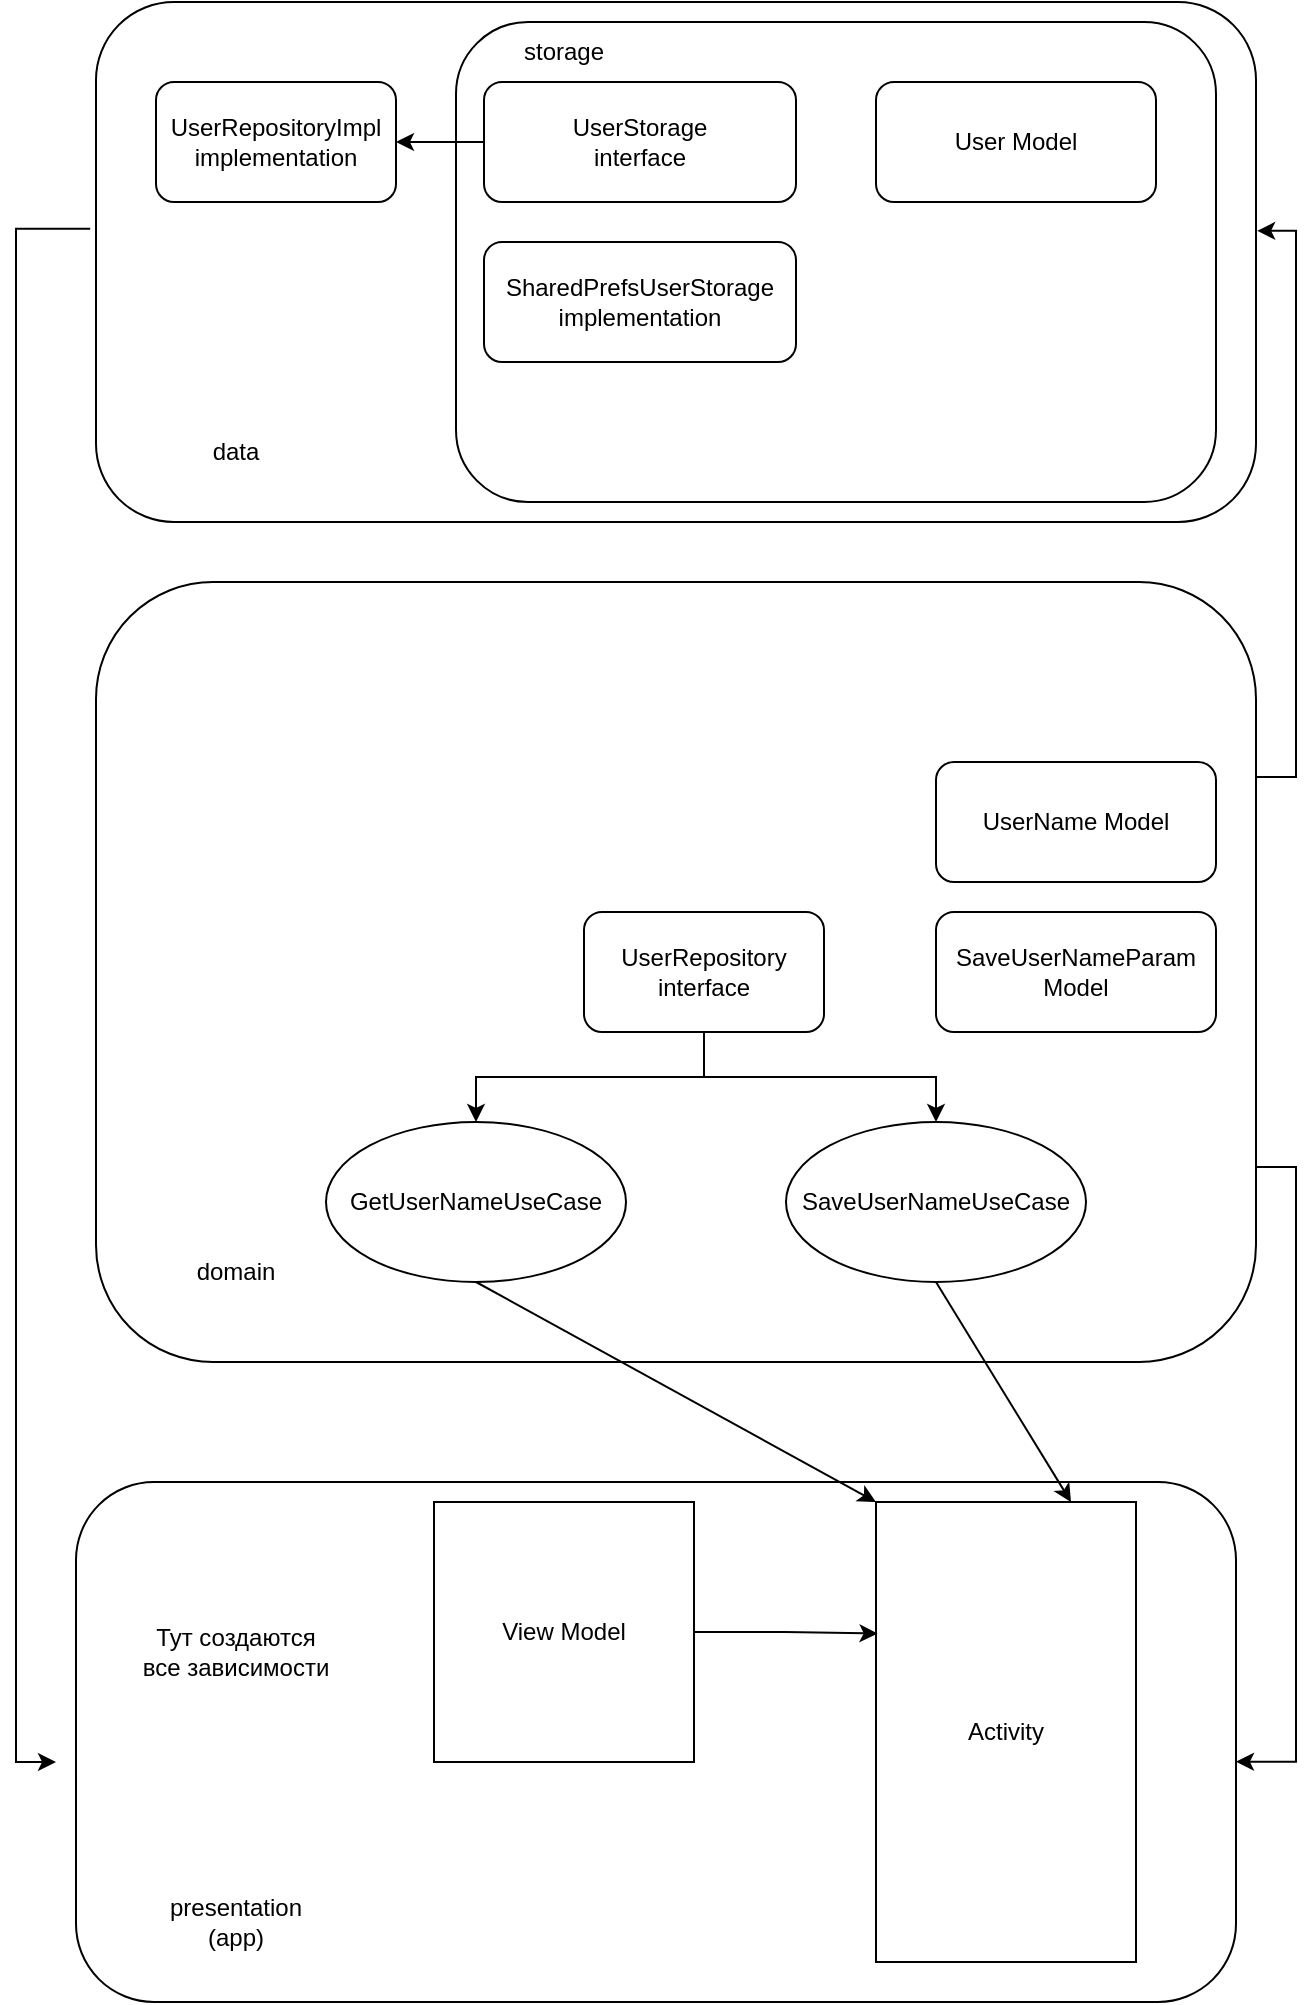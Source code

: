 <mxfile version="20.8.16" type="device"><diagram name="Страница 1" id="L_92r5KCI2PbOaV3jXfY"><mxGraphModel dx="1219" dy="713" grid="1" gridSize="10" guides="1" tooltips="1" connect="1" arrows="1" fold="1" page="1" pageScale="1" pageWidth="827" pageHeight="1169" math="0" shadow="0"><root><mxCell id="0"/><mxCell id="1" parent="0"/><mxCell id="E2G6rEH9y9J8gpdcQE1I-1" value="" style="rounded=1;whiteSpace=wrap;html=1;" parent="1" vertex="1"><mxGeometry x="110" y="830" width="580" height="260" as="geometry"/></mxCell><mxCell id="E2G6rEH9y9J8gpdcQE1I-2" value="Activity" style="rounded=0;whiteSpace=wrap;html=1;direction=south;" parent="1" vertex="1"><mxGeometry x="510" y="840" width="130" height="230" as="geometry"/></mxCell><mxCell id="E2G6rEH9y9J8gpdcQE1I-3" value="presentation&lt;br&gt;(app)" style="text;html=1;strokeColor=none;fillColor=none;align=center;verticalAlign=middle;whiteSpace=wrap;rounded=0;" parent="1" vertex="1"><mxGeometry x="150" y="1035" width="80" height="30" as="geometry"/></mxCell><mxCell id="E2G6rEH9y9J8gpdcQE1I-35" style="edgeStyle=orthogonalEdgeStyle;rounded=0;orthogonalLoop=1;jettySize=auto;html=1;exitX=1;exitY=0.25;exitDx=0;exitDy=0;entryX=1.001;entryY=0.44;entryDx=0;entryDy=0;entryPerimeter=0;" parent="1" source="E2G6rEH9y9J8gpdcQE1I-5" target="E2G6rEH9y9J8gpdcQE1I-15" edge="1"><mxGeometry relative="1" as="geometry"/></mxCell><mxCell id="E2G6rEH9y9J8gpdcQE1I-36" style="edgeStyle=orthogonalEdgeStyle;rounded=0;orthogonalLoop=1;jettySize=auto;html=1;exitX=1;exitY=0.75;exitDx=0;exitDy=0;entryX=1;entryY=0.538;entryDx=0;entryDy=0;entryPerimeter=0;" parent="1" source="E2G6rEH9y9J8gpdcQE1I-5" target="E2G6rEH9y9J8gpdcQE1I-1" edge="1"><mxGeometry relative="1" as="geometry"/></mxCell><mxCell id="E2G6rEH9y9J8gpdcQE1I-5" value="" style="rounded=1;whiteSpace=wrap;html=1;" parent="1" vertex="1"><mxGeometry x="120" y="380" width="580" height="390" as="geometry"/></mxCell><mxCell id="E2G6rEH9y9J8gpdcQE1I-6" value="domain" style="text;html=1;strokeColor=none;fillColor=none;align=center;verticalAlign=middle;whiteSpace=wrap;rounded=0;" parent="1" vertex="1"><mxGeometry x="150" y="710" width="80" height="30" as="geometry"/></mxCell><mxCell id="E2G6rEH9y9J8gpdcQE1I-7" value="GetUserNameUseCase" style="ellipse;whiteSpace=wrap;html=1;" parent="1" vertex="1"><mxGeometry x="235" y="650" width="150" height="80" as="geometry"/></mxCell><mxCell id="E2G6rEH9y9J8gpdcQE1I-8" value="SaveUserNameUseCase" style="ellipse;whiteSpace=wrap;html=1;" parent="1" vertex="1"><mxGeometry x="465" y="650" width="150" height="80" as="geometry"/></mxCell><mxCell id="E2G6rEH9y9J8gpdcQE1I-12" value="" style="endArrow=classic;html=1;rounded=0;exitX=0.5;exitY=1;exitDx=0;exitDy=0;entryX=0;entryY=1;entryDx=0;entryDy=0;" parent="1" source="E2G6rEH9y9J8gpdcQE1I-7" target="E2G6rEH9y9J8gpdcQE1I-2" edge="1"><mxGeometry width="50" height="50" relative="1" as="geometry"><mxPoint x="295" y="510" as="sourcePoint"/><mxPoint x="330" y="600" as="targetPoint"/></mxGeometry></mxCell><mxCell id="E2G6rEH9y9J8gpdcQE1I-13" value="" style="endArrow=classic;html=1;rounded=0;entryX=0;entryY=0.25;entryDx=0;entryDy=0;exitX=0.5;exitY=1;exitDx=0;exitDy=0;" parent="1" source="E2G6rEH9y9J8gpdcQE1I-8" target="E2G6rEH9y9J8gpdcQE1I-2" edge="1"><mxGeometry width="50" height="50" relative="1" as="geometry"><mxPoint x="530" y="610" as="sourcePoint"/><mxPoint x="625.002" y="675" as="targetPoint"/></mxGeometry></mxCell><mxCell id="E2G6rEH9y9J8gpdcQE1I-33" style="edgeStyle=orthogonalEdgeStyle;rounded=0;orthogonalLoop=1;jettySize=auto;html=1;exitX=-0.005;exitY=0.436;exitDx=0;exitDy=0;exitPerimeter=0;" parent="1" source="E2G6rEH9y9J8gpdcQE1I-15" edge="1"><mxGeometry relative="1" as="geometry"><mxPoint x="100" y="970" as="targetPoint"/><Array as="points"><mxPoint x="80" y="203"/><mxPoint x="80" y="970"/></Array></mxGeometry></mxCell><mxCell id="E2G6rEH9y9J8gpdcQE1I-15" value="" style="rounded=1;whiteSpace=wrap;html=1;" parent="1" vertex="1"><mxGeometry x="120" y="90" width="580" height="260" as="geometry"/></mxCell><mxCell id="E2G6rEH9y9J8gpdcQE1I-16" value="data" style="text;html=1;strokeColor=none;fillColor=none;align=center;verticalAlign=middle;whiteSpace=wrap;rounded=0;" parent="1" vertex="1"><mxGeometry x="150" y="300" width="80" height="30" as="geometry"/></mxCell><mxCell id="E2G6rEH9y9J8gpdcQE1I-17" value="UserRepositoryImpl&lt;br&gt;implementation" style="rounded=1;whiteSpace=wrap;html=1;" parent="1" vertex="1"><mxGeometry x="150" y="130" width="120" height="60" as="geometry"/></mxCell><mxCell id="E2G6rEH9y9J8gpdcQE1I-18" value="SaveUserNameParam&lt;br&gt;Model" style="rounded=1;whiteSpace=wrap;html=1;" parent="1" vertex="1"><mxGeometry x="540" y="545" width="140" height="60" as="geometry"/></mxCell><mxCell id="E2G6rEH9y9J8gpdcQE1I-20" value="UserName Model" style="rounded=1;whiteSpace=wrap;html=1;" parent="1" vertex="1"><mxGeometry x="540" y="470" width="140" height="60" as="geometry"/></mxCell><mxCell id="E2G6rEH9y9J8gpdcQE1I-28" style="edgeStyle=orthogonalEdgeStyle;rounded=0;orthogonalLoop=1;jettySize=auto;html=1;" parent="1" source="E2G6rEH9y9J8gpdcQE1I-21" target="E2G6rEH9y9J8gpdcQE1I-7" edge="1"><mxGeometry relative="1" as="geometry"/></mxCell><mxCell id="E2G6rEH9y9J8gpdcQE1I-30" style="edgeStyle=orthogonalEdgeStyle;rounded=0;orthogonalLoop=1;jettySize=auto;html=1;exitX=0.5;exitY=1;exitDx=0;exitDy=0;" parent="1" source="E2G6rEH9y9J8gpdcQE1I-21" target="E2G6rEH9y9J8gpdcQE1I-8" edge="1"><mxGeometry relative="1" as="geometry"/></mxCell><mxCell id="E2G6rEH9y9J8gpdcQE1I-21" value="UserRepository&lt;br&gt;interface" style="rounded=1;whiteSpace=wrap;html=1;" parent="1" vertex="1"><mxGeometry x="364" y="545" width="120" height="60" as="geometry"/></mxCell><mxCell id="E2G6rEH9y9J8gpdcQE1I-37" value="Тут создаются все зависимости" style="text;html=1;strokeColor=none;fillColor=none;align=center;verticalAlign=middle;whiteSpace=wrap;rounded=0;" parent="1" vertex="1"><mxGeometry x="140" y="900" width="100" height="30" as="geometry"/></mxCell><mxCell id="E2G6rEH9y9J8gpdcQE1I-46" style="edgeStyle=orthogonalEdgeStyle;rounded=0;orthogonalLoop=1;jettySize=auto;html=1;" parent="1" source="E2G6rEH9y9J8gpdcQE1I-43" target="E2G6rEH9y9J8gpdcQE1I-17" edge="1"><mxGeometry relative="1" as="geometry"/></mxCell><mxCell id="E2G6rEH9y9J8gpdcQE1I-43" value="UserStorage&lt;br&gt;interface" style="rounded=1;whiteSpace=wrap;html=1;" parent="1" vertex="1"><mxGeometry x="314" y="130" width="156" height="60" as="geometry"/></mxCell><mxCell id="E2G6rEH9y9J8gpdcQE1I-45" value="SharedPrefsUserStorage&lt;br&gt;implementation" style="rounded=1;whiteSpace=wrap;html=1;" parent="1" vertex="1"><mxGeometry x="314" y="210" width="156" height="60" as="geometry"/></mxCell><mxCell id="E2G6rEH9y9J8gpdcQE1I-50" value="" style="rounded=1;whiteSpace=wrap;html=1;fillColor=none;shadow=0;glass=0;" parent="1" vertex="1"><mxGeometry x="300" y="100" width="380" height="240" as="geometry"/></mxCell><mxCell id="E2G6rEH9y9J8gpdcQE1I-51" value="storage" style="text;html=1;strokeColor=none;fillColor=none;align=center;verticalAlign=middle;whiteSpace=wrap;rounded=0;" parent="1" vertex="1"><mxGeometry x="314" y="100" width="80" height="30" as="geometry"/></mxCell><mxCell id="E2G6rEH9y9J8gpdcQE1I-52" value="User Model" style="rounded=1;whiteSpace=wrap;html=1;" parent="1" vertex="1"><mxGeometry x="510" y="130" width="140" height="60" as="geometry"/></mxCell><mxCell id="FEM6BQH37Y-4wHD76svC-2" style="edgeStyle=orthogonalEdgeStyle;rounded=0;orthogonalLoop=1;jettySize=auto;html=1;exitX=0.5;exitY=0;exitDx=0;exitDy=0;entryX=0.286;entryY=0.994;entryDx=0;entryDy=0;entryPerimeter=0;" edge="1" parent="1" source="FEM6BQH37Y-4wHD76svC-1" target="E2G6rEH9y9J8gpdcQE1I-2"><mxGeometry relative="1" as="geometry"/></mxCell><mxCell id="FEM6BQH37Y-4wHD76svC-1" value="View Model" style="rounded=0;whiteSpace=wrap;html=1;direction=south;" vertex="1" parent="1"><mxGeometry x="289" y="840" width="130" height="130" as="geometry"/></mxCell></root></mxGraphModel></diagram></mxfile>